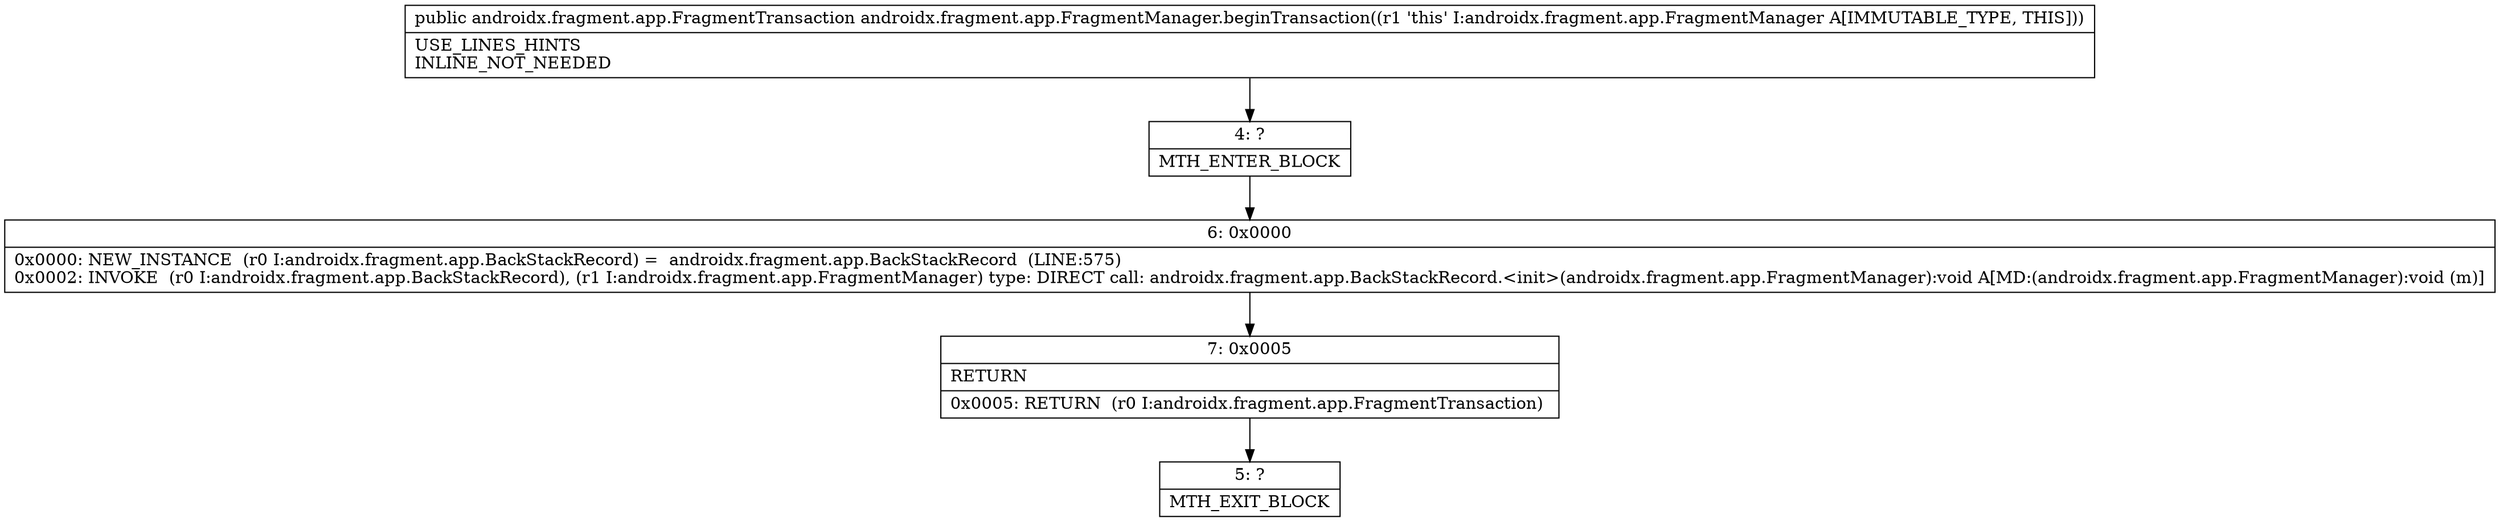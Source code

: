digraph "CFG forandroidx.fragment.app.FragmentManager.beginTransaction()Landroidx\/fragment\/app\/FragmentTransaction;" {
Node_4 [shape=record,label="{4\:\ ?|MTH_ENTER_BLOCK\l}"];
Node_6 [shape=record,label="{6\:\ 0x0000|0x0000: NEW_INSTANCE  (r0 I:androidx.fragment.app.BackStackRecord) =  androidx.fragment.app.BackStackRecord  (LINE:575)\l0x0002: INVOKE  (r0 I:androidx.fragment.app.BackStackRecord), (r1 I:androidx.fragment.app.FragmentManager) type: DIRECT call: androidx.fragment.app.BackStackRecord.\<init\>(androidx.fragment.app.FragmentManager):void A[MD:(androidx.fragment.app.FragmentManager):void (m)]\l}"];
Node_7 [shape=record,label="{7\:\ 0x0005|RETURN\l|0x0005: RETURN  (r0 I:androidx.fragment.app.FragmentTransaction) \l}"];
Node_5 [shape=record,label="{5\:\ ?|MTH_EXIT_BLOCK\l}"];
MethodNode[shape=record,label="{public androidx.fragment.app.FragmentTransaction androidx.fragment.app.FragmentManager.beginTransaction((r1 'this' I:androidx.fragment.app.FragmentManager A[IMMUTABLE_TYPE, THIS]))  | USE_LINES_HINTS\lINLINE_NOT_NEEDED\l}"];
MethodNode -> Node_4;Node_4 -> Node_6;
Node_6 -> Node_7;
Node_7 -> Node_5;
}

